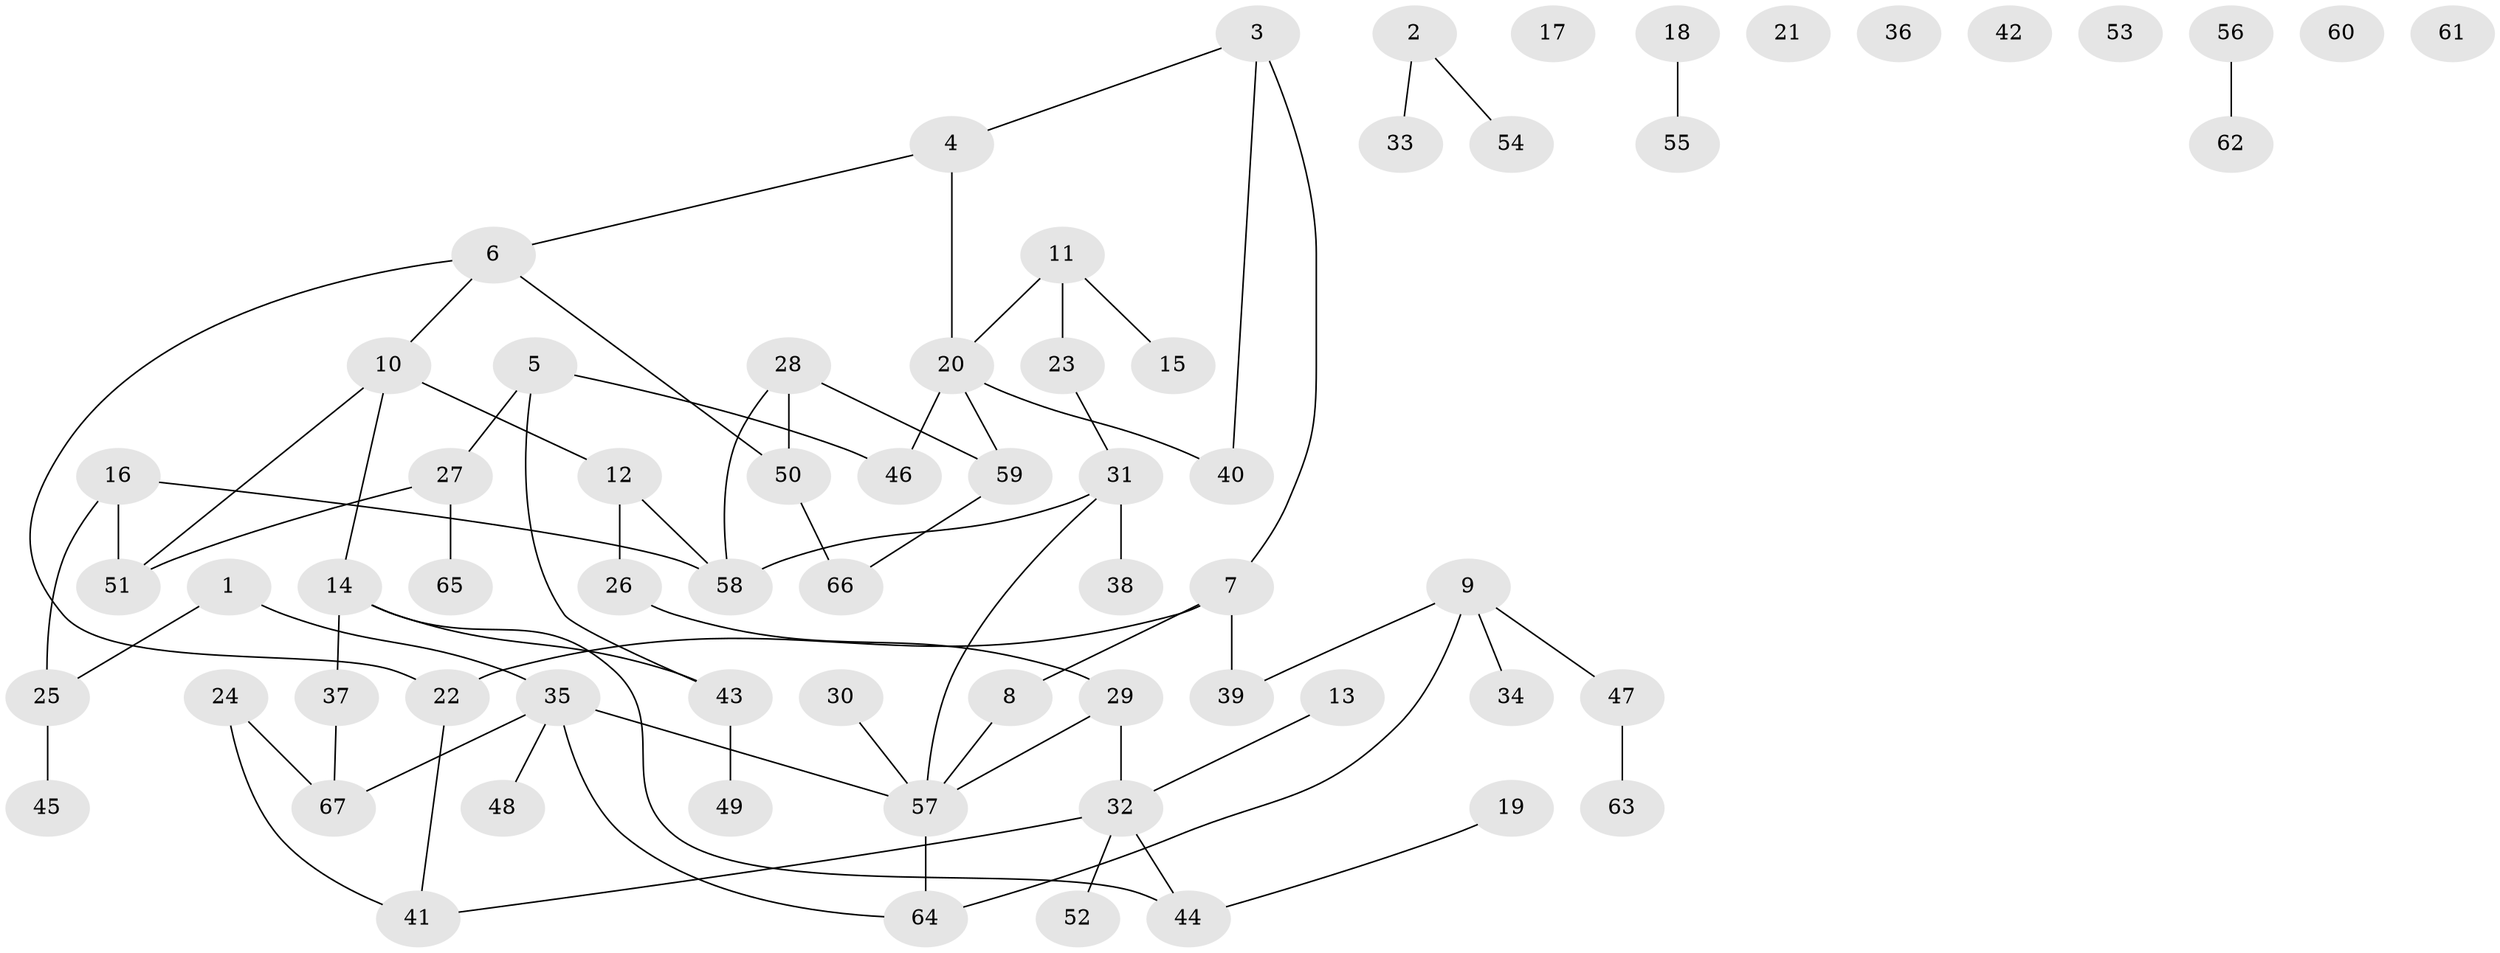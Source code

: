 // Generated by graph-tools (version 1.1) at 2025/49/03/09/25 03:49:13]
// undirected, 67 vertices, 74 edges
graph export_dot {
graph [start="1"]
  node [color=gray90,style=filled];
  1;
  2;
  3;
  4;
  5;
  6;
  7;
  8;
  9;
  10;
  11;
  12;
  13;
  14;
  15;
  16;
  17;
  18;
  19;
  20;
  21;
  22;
  23;
  24;
  25;
  26;
  27;
  28;
  29;
  30;
  31;
  32;
  33;
  34;
  35;
  36;
  37;
  38;
  39;
  40;
  41;
  42;
  43;
  44;
  45;
  46;
  47;
  48;
  49;
  50;
  51;
  52;
  53;
  54;
  55;
  56;
  57;
  58;
  59;
  60;
  61;
  62;
  63;
  64;
  65;
  66;
  67;
  1 -- 25;
  1 -- 35;
  2 -- 33;
  2 -- 54;
  3 -- 4;
  3 -- 7;
  3 -- 40;
  4 -- 6;
  4 -- 20;
  5 -- 27;
  5 -- 43;
  5 -- 46;
  6 -- 10;
  6 -- 22;
  6 -- 50;
  7 -- 8;
  7 -- 22;
  7 -- 39;
  8 -- 57;
  9 -- 34;
  9 -- 39;
  9 -- 47;
  9 -- 64;
  10 -- 12;
  10 -- 14;
  10 -- 51;
  11 -- 15;
  11 -- 20;
  11 -- 23;
  12 -- 26;
  12 -- 58;
  13 -- 32;
  14 -- 37;
  14 -- 43;
  14 -- 44;
  16 -- 25;
  16 -- 51;
  16 -- 58;
  18 -- 55;
  19 -- 44;
  20 -- 40;
  20 -- 46;
  20 -- 59;
  22 -- 41;
  23 -- 31;
  24 -- 41;
  24 -- 67;
  25 -- 45;
  26 -- 29;
  27 -- 51;
  27 -- 65;
  28 -- 50;
  28 -- 58;
  28 -- 59;
  29 -- 32;
  29 -- 57;
  30 -- 57;
  31 -- 38;
  31 -- 57;
  31 -- 58;
  32 -- 41;
  32 -- 44;
  32 -- 52;
  35 -- 48;
  35 -- 57;
  35 -- 64;
  35 -- 67;
  37 -- 67;
  43 -- 49;
  47 -- 63;
  50 -- 66;
  56 -- 62;
  57 -- 64;
  59 -- 66;
}
